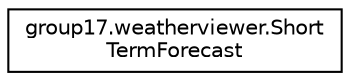 digraph "Graphical Class Hierarchy"
{
  edge [fontname="Helvetica",fontsize="10",labelfontname="Helvetica",labelfontsize="10"];
  node [fontname="Helvetica",fontsize="10",shape=record];
  rankdir="LR";
  Node0 [label="group17.weatherviewer.Short\lTermForecast",height=0.2,width=0.4,color="black", fillcolor="white", style="filled",URL="$classgroup17_1_1weatherviewer_1_1ShortTermForecast.html"];
}
